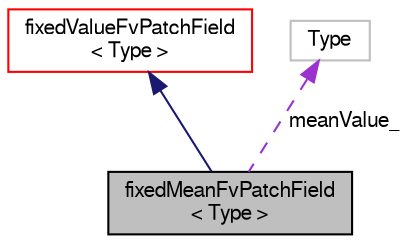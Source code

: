 digraph "fixedMeanFvPatchField&lt; Type &gt;"
{
  bgcolor="transparent";
  edge [fontname="FreeSans",fontsize="10",labelfontname="FreeSans",labelfontsize="10"];
  node [fontname="FreeSans",fontsize="10",shape=record];
  Node1 [label="fixedMeanFvPatchField\l\< Type \>",height=0.2,width=0.4,color="black", fillcolor="grey75", style="filled" fontcolor="black"];
  Node2 -> Node1 [dir="back",color="midnightblue",fontsize="10",style="solid",fontname="FreeSans"];
  Node2 [label="fixedValueFvPatchField\l\< Type \>",height=0.2,width=0.4,color="red",URL="$a00815.html",tooltip="This boundary condition supplies a fixed value constraint, and is the base class for a number of othe..."];
  Node3 -> Node1 [dir="back",color="darkorchid3",fontsize="10",style="dashed",label=" meanValue_" ,fontname="FreeSans"];
  Node3 [label="Type",height=0.2,width=0.4,color="grey75"];
}

